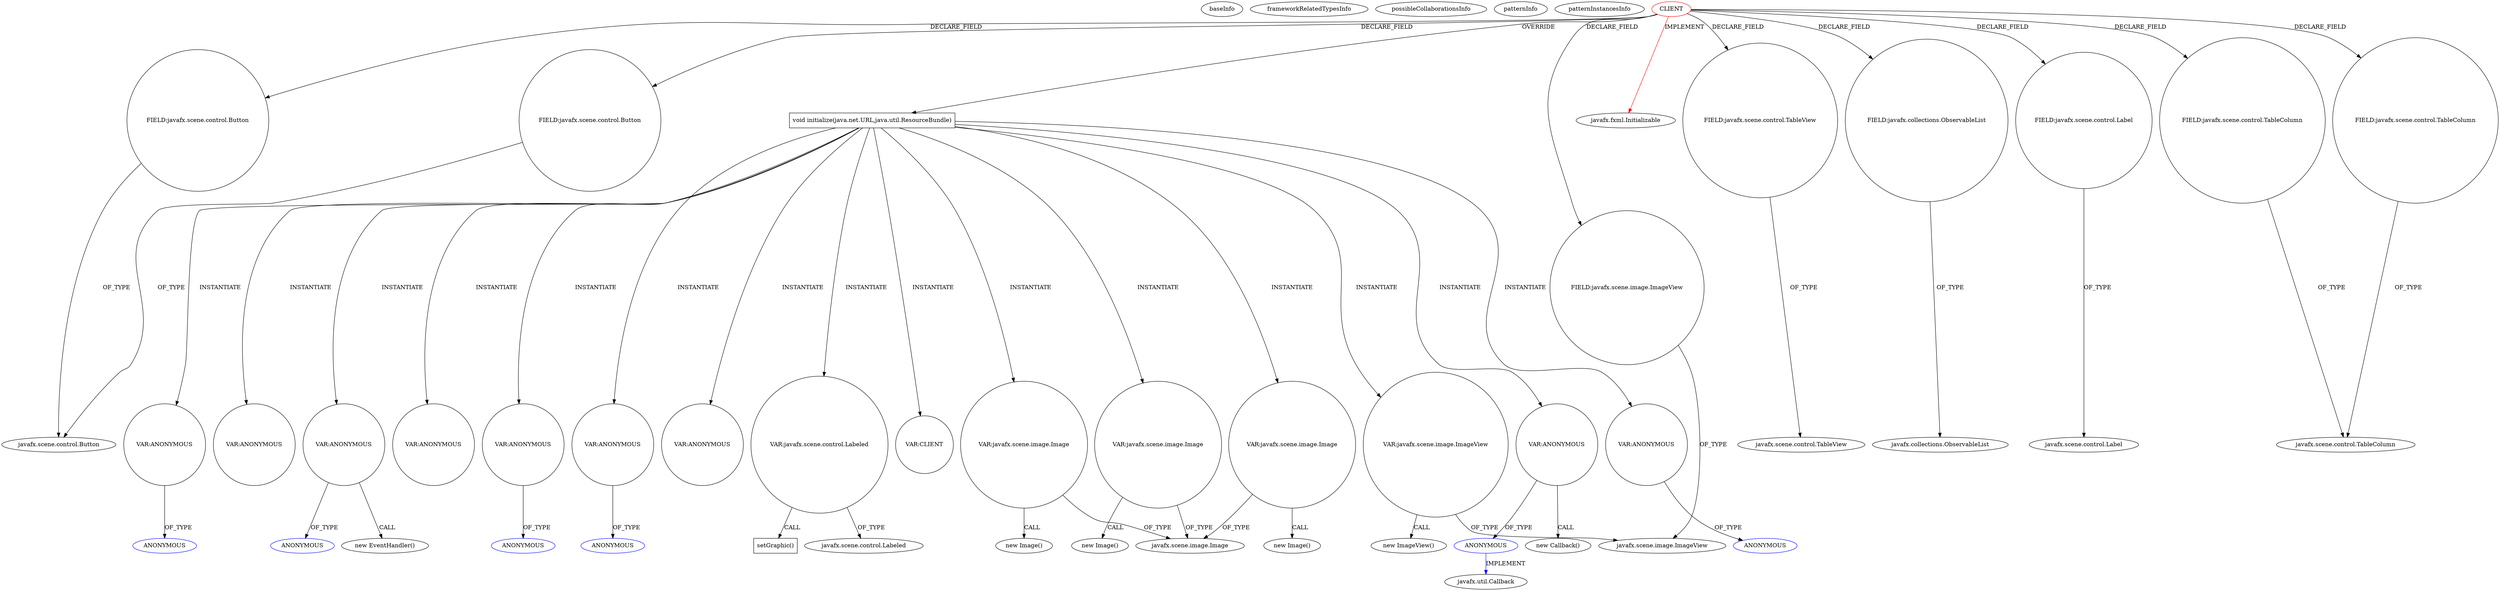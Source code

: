 digraph {
baseInfo[graphId=1523,category="pattern",isAnonymous=false,possibleRelation=true]
frameworkRelatedTypesInfo[0="javafx.fxml.Initializable"]
possibleCollaborationsInfo[0="1523~INSTANTIATION-OVERRIDING_METHOD_DECLARATION-~javafx.fxml.Initializable ~javafx.util.Callback ~false~true"]
patternInfo[frequency=2.0,patternRootClient=0]
patternInstancesInfo[0="hock323-eventManager~/hock323-eventManager/EventManager-master/src/eventManager/controller/pokerTournament/TournamentController.java~TournamentController~3009",1="geyrix57-Proyecto_1_Bases~/geyrix57-Proyecto_1_Bases/Proyecto_1_Bases-master/src/Control/ControlLog.java~ControlLog~2710"]
248[label="new Callback()",vertexType="CONSTRUCTOR_CALL",isFrameworkType=false]
249[label="VAR:ANONYMOUS",vertexType="VARIABLE_EXPRESION",isFrameworkType=false,shape=circle]
152[label="void initialize(java.net.URL,java.util.ResourceBundle)",vertexType="OVERRIDING_METHOD_DECLARATION",isFrameworkType=false,shape=box]
0[label="CLIENT",vertexType="ROOT_CLIENT_CLASS_DECLARATION",isFrameworkType=false,color=red]
81[label="FIELD:javafx.scene.control.Button",vertexType="FIELD_DECLARATION",isFrameworkType=false,shape=circle]
10[label="FIELD:javafx.scene.control.Button",vertexType="FIELD_DECLARATION",isFrameworkType=false,shape=circle]
178[label="VAR:javafx.scene.image.ImageView",vertexType="VARIABLE_EXPRESION",isFrameworkType=false,shape=circle]
115[label="javafx.scene.image.ImageView",vertexType="FRAMEWORK_CLASS_TYPE",isFrameworkType=false]
319[label="VAR:ANONYMOUS",vertexType="VARIABLE_EXPRESION",isFrameworkType=false,shape=circle]
196[label="VAR:ANONYMOUS",vertexType="VARIABLE_EXPRESION",isFrameworkType=false,shape=circle]
184[label="VAR:ANONYMOUS",vertexType="VARIABLE_EXPRESION",isFrameworkType=false,shape=circle]
234[label="VAR:ANONYMOUS",vertexType="VARIABLE_EXPRESION",isFrameworkType=false,shape=circle]
309[label="VAR:ANONYMOUS",vertexType="VARIABLE_EXPRESION",isFrameworkType=false,shape=circle]
340[label="VAR:ANONYMOUS",vertexType="VARIABLE_EXPRESION",isFrameworkType=false,shape=circle]
220[label="VAR:ANONYMOUS",vertexType="VARIABLE_EXPRESION",isFrameworkType=false,shape=circle]
328[label="VAR:ANONYMOUS",vertexType="VARIABLE_EXPRESION",isFrameworkType=false,shape=circle]
1[label="javafx.fxml.Initializable",vertexType="FRAMEWORK_INTERFACE_TYPE",isFrameworkType=false]
156[label="VAR:javafx.scene.control.Labeled",vertexType="VARIABLE_EXPRESION",isFrameworkType=false,shape=circle]
150[label="FIELD:javafx.scene.control.TableView",vertexType="FIELD_DECLARATION",isFrameworkType=false,shape=circle]
128[label="FIELD:javafx.scene.image.ImageView",vertexType="FIELD_DECLARATION",isFrameworkType=false,shape=circle]
250[label="ANONYMOUS",vertexType="REFERENCE_ANONYMOUS_DECLARATION",isFrameworkType=false,color=blue]
251[label="javafx.util.Callback",vertexType="FRAMEWORK_INTERFACE_TYPE",isFrameworkType=false]
320[label="ANONYMOUS",vertexType="REFERENCE_ANONYMOUS_DECLARATION",isFrameworkType=false,color=blue]
329[label="ANONYMOUS",vertexType="REFERENCE_ANONYMOUS_DECLARATION",isFrameworkType=false,color=blue]
185[label="ANONYMOUS",vertexType="REFERENCE_ANONYMOUS_DECLARATION",isFrameworkType=false,color=blue]
341[label="ANONYMOUS",vertexType="REFERENCE_ANONYMOUS_DECLARATION",isFrameworkType=false,color=blue]
310[label="ANONYMOUS",vertexType="REFERENCE_ANONYMOUS_DECLARATION",isFrameworkType=false,color=blue]
308[label="new EventHandler()",vertexType="CONSTRUCTOR_CALL",isFrameworkType=false]
151[label="javafx.scene.control.TableView",vertexType="FRAMEWORK_CLASS_TYPE",isFrameworkType=false]
253[label="VAR:CLIENT",vertexType="VARIABLE_EXPRESION",isFrameworkType=false,shape=circle]
146[label="FIELD:javafx.collections.ObservableList",vertexType="FIELD_DECLARATION",isFrameworkType=false,shape=circle]
147[label="javafx.collections.ObservableList",vertexType="FRAMEWORK_INTERFACE_TYPE",isFrameworkType=false]
157[label="setGraphic()",vertexType="INSIDE_CALL",isFrameworkType=false,shape=box]
154[label="VAR:javafx.scene.image.Image",vertexType="VARIABLE_EXPRESION",isFrameworkType=false,shape=circle]
155[label="javafx.scene.image.Image",vertexType="FRAMEWORK_CLASS_TYPE",isFrameworkType=false]
163[label="VAR:javafx.scene.image.Image",vertexType="VARIABLE_EXPRESION",isFrameworkType=false,shape=circle]
172[label="VAR:javafx.scene.image.Image",vertexType="VARIABLE_EXPRESION",isFrameworkType=false,shape=circle]
71[label="FIELD:javafx.scene.control.Label",vertexType="FIELD_DECLARATION",isFrameworkType=false,shape=circle]
27[label="javafx.scene.control.Label",vertexType="FRAMEWORK_CLASS_TYPE",isFrameworkType=false]
5[label="javafx.scene.control.Button",vertexType="FRAMEWORK_CLASS_TYPE",isFrameworkType=false]
171[label="new Image()",vertexType="CONSTRUCTOR_CALL",isFrameworkType=false]
162[label="new Image()",vertexType="CONSTRUCTOR_CALL",isFrameworkType=false]
153[label="new Image()",vertexType="CONSTRUCTOR_CALL",isFrameworkType=false]
158[label="javafx.scene.control.Labeled",vertexType="FRAMEWORK_CLASS_TYPE",isFrameworkType=false]
177[label="new ImageView()",vertexType="CONSTRUCTOR_CALL",isFrameworkType=false]
148[label="FIELD:javafx.scene.control.TableColumn",vertexType="FIELD_DECLARATION",isFrameworkType=false,shape=circle]
144[label="FIELD:javafx.scene.control.TableColumn",vertexType="FIELD_DECLARATION",isFrameworkType=false,shape=circle]
145[label="javafx.scene.control.TableColumn",vertexType="FRAMEWORK_CLASS_TYPE",isFrameworkType=false]
152->172[label="INSTANTIATE"]
152->154[label="INSTANTIATE"]
152->220[label="INSTANTIATE"]
152->163[label="INSTANTIATE"]
249->248[label="CALL"]
152->178[label="INSTANTIATE"]
178->177[label="CALL"]
152->328[label="INSTANTIATE"]
309->308[label="CALL"]
172->171[label="CALL"]
154->155[label="OF_TYPE"]
328->329[label="OF_TYPE"]
156->158[label="OF_TYPE"]
250->251[label="IMPLEMENT",color=blue]
340->341[label="OF_TYPE"]
156->157[label="CALL"]
152->156[label="INSTANTIATE"]
172->155[label="OF_TYPE"]
152->196[label="INSTANTIATE"]
163->155[label="OF_TYPE"]
0->144[label="DECLARE_FIELD"]
152->184[label="INSTANTIATE"]
0->81[label="DECLARE_FIELD"]
178->115[label="OF_TYPE"]
0->1[label="IMPLEMENT",color=red]
152->340[label="INSTANTIATE"]
71->27[label="OF_TYPE"]
319->320[label="OF_TYPE"]
152->234[label="INSTANTIATE"]
152->253[label="INSTANTIATE"]
0->148[label="DECLARE_FIELD"]
0->152[label="OVERRIDE"]
146->147[label="OF_TYPE"]
152->309[label="INSTANTIATE"]
154->153[label="CALL"]
81->5[label="OF_TYPE"]
0->71[label="DECLARE_FIELD"]
148->145[label="OF_TYPE"]
0->10[label="DECLARE_FIELD"]
0->146[label="DECLARE_FIELD"]
163->162[label="CALL"]
150->151[label="OF_TYPE"]
144->145[label="OF_TYPE"]
10->5[label="OF_TYPE"]
309->310[label="OF_TYPE"]
0->150[label="DECLARE_FIELD"]
184->185[label="OF_TYPE"]
128->115[label="OF_TYPE"]
152->319[label="INSTANTIATE"]
249->250[label="OF_TYPE"]
0->128[label="DECLARE_FIELD"]
152->249[label="INSTANTIATE"]
}
